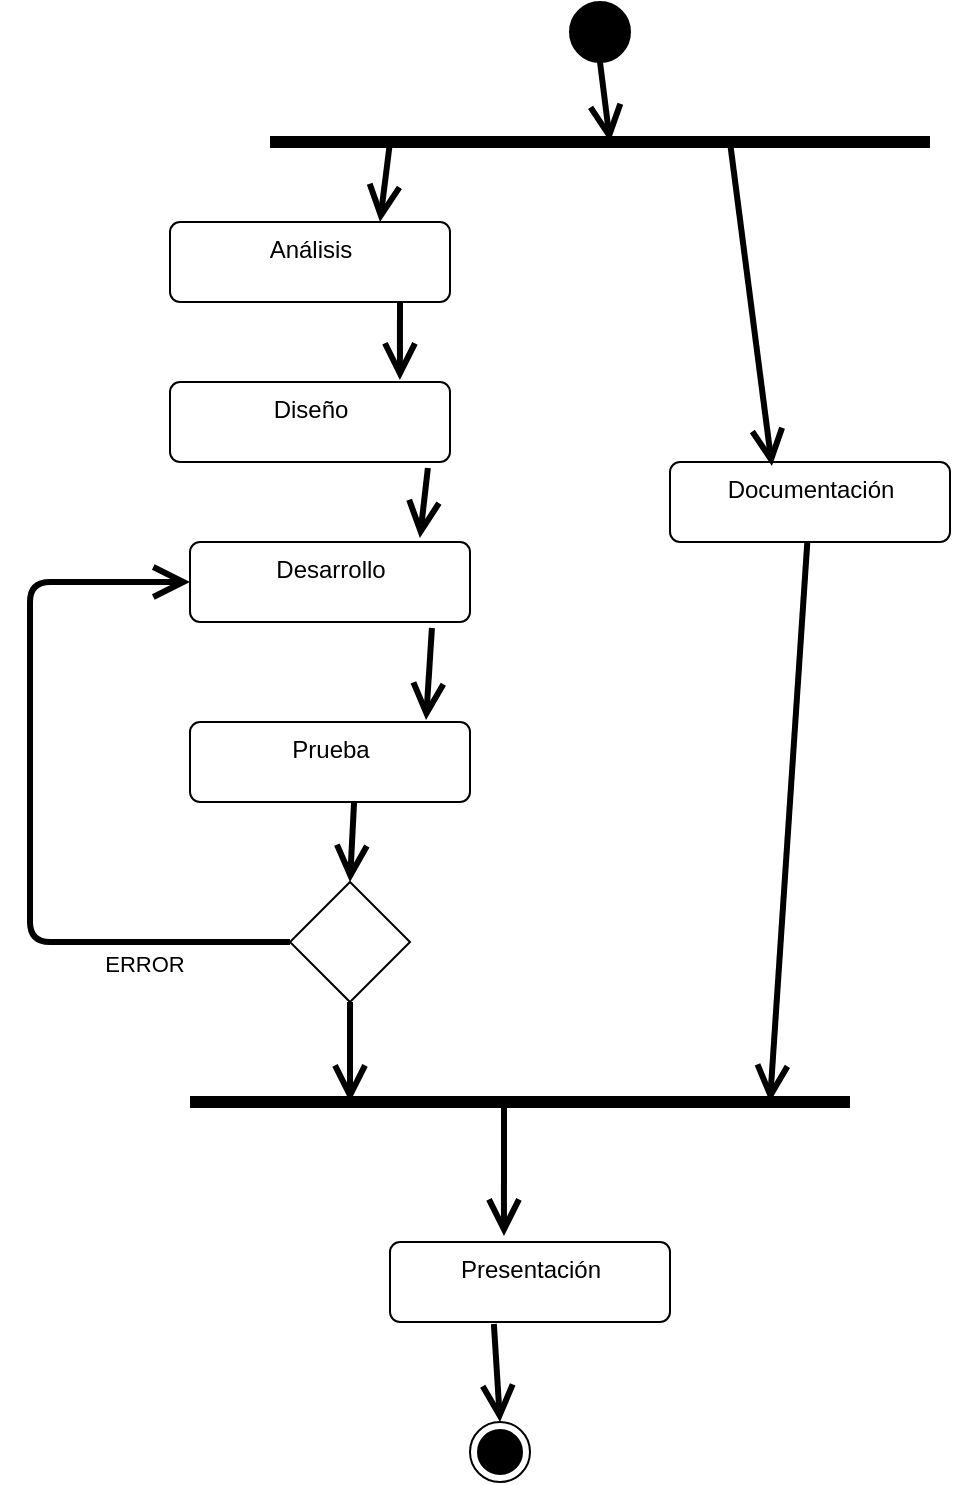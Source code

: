 <mxfile version="14.1.8" type="device"><diagram id="tZ-kIw_KRpH1ewv88-f0" name="Página-1"><mxGraphModel dx="1114" dy="706" grid="1" gridSize="10" guides="1" tooltips="1" connect="1" arrows="1" fold="1" page="1" pageScale="1" pageWidth="827" pageHeight="1169" math="0" shadow="0"><root><mxCell id="0"/><mxCell id="1" parent="0"/><mxCell id="TUGtx-b4Eu-No5Fx7ug_-1" value="Análisis" style="html=1;align=center;verticalAlign=top;rounded=1;absoluteArcSize=1;arcSize=10;dashed=0;" vertex="1" parent="1"><mxGeometry x="140" y="120" width="140" height="40" as="geometry"/></mxCell><mxCell id="TUGtx-b4Eu-No5Fx7ug_-2" value="Diseño" style="html=1;align=center;verticalAlign=top;rounded=1;absoluteArcSize=1;arcSize=10;dashed=0;" vertex="1" parent="1"><mxGeometry x="140" y="200" width="140" height="40" as="geometry"/></mxCell><mxCell id="TUGtx-b4Eu-No5Fx7ug_-3" value="Desarrollo" style="html=1;align=center;verticalAlign=top;rounded=1;absoluteArcSize=1;arcSize=10;dashed=0;" vertex="1" parent="1"><mxGeometry x="150" y="280" width="140" height="40" as="geometry"/></mxCell><mxCell id="TUGtx-b4Eu-No5Fx7ug_-4" value="Prueba" style="html=1;align=center;verticalAlign=top;rounded=1;absoluteArcSize=1;arcSize=10;dashed=0;" vertex="1" parent="1"><mxGeometry x="150" y="370" width="140" height="40" as="geometry"/></mxCell><mxCell id="TUGtx-b4Eu-No5Fx7ug_-5" value="" style="shape=ellipse;html=1;fillColor=#000000;fontSize=18;fontColor=#ffffff;" vertex="1" parent="1"><mxGeometry x="340" y="10" width="30" height="30" as="geometry"/></mxCell><mxCell id="TUGtx-b4Eu-No5Fx7ug_-6" value="Documentación" style="html=1;align=center;verticalAlign=top;rounded=1;absoluteArcSize=1;arcSize=10;dashed=0;" vertex="1" parent="1"><mxGeometry x="390" y="240" width="140" height="40" as="geometry"/></mxCell><mxCell id="TUGtx-b4Eu-No5Fx7ug_-7" value="" style="endArrow=none;html=1;strokeWidth=6;" edge="1" parent="1"><mxGeometry width="50" height="50" relative="1" as="geometry"><mxPoint x="190" y="80" as="sourcePoint"/><mxPoint x="520" y="80" as="targetPoint"/></mxGeometry></mxCell><mxCell id="TUGtx-b4Eu-No5Fx7ug_-8" value="" style="edgeStyle=none;html=1;endArrow=open;endSize=12;strokeWidth=3;verticalAlign=bottom;exitX=0.5;exitY=1;exitDx=0;exitDy=0;" edge="1" parent="1" source="TUGtx-b4Eu-No5Fx7ug_-5"><mxGeometry x="0.125" y="50" width="160" relative="1" as="geometry"><mxPoint x="300" y="260" as="sourcePoint"/><mxPoint x="360" y="80" as="targetPoint"/><mxPoint as="offset"/></mxGeometry></mxCell><mxCell id="TUGtx-b4Eu-No5Fx7ug_-9" value="" style="edgeStyle=none;html=1;endArrow=open;endSize=12;strokeWidth=3;verticalAlign=bottom;entryX=0.75;entryY=0;entryDx=0;entryDy=0;" edge="1" parent="1" target="TUGtx-b4Eu-No5Fx7ug_-1"><mxGeometry x="0.125" y="50" width="160" relative="1" as="geometry"><mxPoint x="250" y="80" as="sourcePoint"/><mxPoint x="370" y="90" as="targetPoint"/><mxPoint as="offset"/></mxGeometry></mxCell><mxCell id="TUGtx-b4Eu-No5Fx7ug_-10" value="" style="edgeStyle=none;html=1;endArrow=open;endSize=12;strokeWidth=3;verticalAlign=bottom;entryX=0.364;entryY=0.05;entryDx=0;entryDy=0;entryPerimeter=0;" edge="1" parent="1" target="TUGtx-b4Eu-No5Fx7ug_-6"><mxGeometry x="0.125" y="50" width="160" relative="1" as="geometry"><mxPoint x="420" y="80" as="sourcePoint"/><mxPoint x="380" y="100" as="targetPoint"/><mxPoint as="offset"/></mxGeometry></mxCell><mxCell id="TUGtx-b4Eu-No5Fx7ug_-11" value="" style="edgeStyle=none;html=1;endArrow=open;endSize=12;strokeWidth=3;verticalAlign=bottom;entryX=0.821;entryY=-0.025;entryDx=0;entryDy=0;entryPerimeter=0;" edge="1" parent="1" target="TUGtx-b4Eu-No5Fx7ug_-2"><mxGeometry x="0.125" y="50" width="160" relative="1" as="geometry"><mxPoint x="255" y="160" as="sourcePoint"/><mxPoint x="255" y="130" as="targetPoint"/><mxPoint as="offset"/></mxGeometry></mxCell><mxCell id="TUGtx-b4Eu-No5Fx7ug_-12" value="ERROR" style="edgeStyle=orthogonalEdgeStyle;html=1;endArrow=open;endSize=12;strokeWidth=3;verticalAlign=bottom;exitX=0;exitY=0.5;exitDx=0;exitDy=0;entryX=0;entryY=0.5;entryDx=0;entryDy=0;" edge="1" parent="1" source="TUGtx-b4Eu-No5Fx7ug_-15" target="TUGtx-b4Eu-No5Fx7ug_-3"><mxGeometry x="-0.625" y="20" width="160" relative="1" as="geometry"><mxPoint x="430" y="450" as="sourcePoint"/><mxPoint x="590" y="450" as="targetPoint"/><Array as="points"><mxPoint x="70" y="480"/><mxPoint x="70" y="300"/></Array><mxPoint as="offset"/></mxGeometry></mxCell><mxCell id="TUGtx-b4Eu-No5Fx7ug_-13" value="" style="edgeStyle=none;html=1;endArrow=open;endSize=12;strokeWidth=3;verticalAlign=bottom;entryX=0.821;entryY=-0.05;entryDx=0;entryDy=0;entryPerimeter=0;exitX=0.921;exitY=1.075;exitDx=0;exitDy=0;exitPerimeter=0;" edge="1" parent="1" source="TUGtx-b4Eu-No5Fx7ug_-2" target="TUGtx-b4Eu-No5Fx7ug_-3"><mxGeometry x="0.125" y="50" width="160" relative="1" as="geometry"><mxPoint x="265" y="170" as="sourcePoint"/><mxPoint x="264.94" y="209" as="targetPoint"/><mxPoint as="offset"/></mxGeometry></mxCell><mxCell id="TUGtx-b4Eu-No5Fx7ug_-14" value="" style="edgeStyle=none;html=1;endArrow=open;endSize=12;strokeWidth=3;verticalAlign=bottom;entryX=0.843;entryY=-0.025;entryDx=0;entryDy=0;entryPerimeter=0;exitX=0.864;exitY=1.075;exitDx=0;exitDy=0;exitPerimeter=0;" edge="1" parent="1" source="TUGtx-b4Eu-No5Fx7ug_-3" target="TUGtx-b4Eu-No5Fx7ug_-4"><mxGeometry x="0.125" y="50" width="160" relative="1" as="geometry"><mxPoint x="278.94" y="253" as="sourcePoint"/><mxPoint x="274.94" y="288" as="targetPoint"/><mxPoint as="offset"/></mxGeometry></mxCell><mxCell id="TUGtx-b4Eu-No5Fx7ug_-15" value="" style="rhombus;whiteSpace=wrap;html=1;" vertex="1" parent="1"><mxGeometry x="200" y="450" width="60" height="60" as="geometry"/></mxCell><mxCell id="TUGtx-b4Eu-No5Fx7ug_-16" value="" style="edgeStyle=none;html=1;endArrow=open;endSize=12;strokeWidth=3;verticalAlign=bottom;entryX=0.5;entryY=0;entryDx=0;entryDy=0;exitX=0.586;exitY=1;exitDx=0;exitDy=0;exitPerimeter=0;" edge="1" parent="1" source="TUGtx-b4Eu-No5Fx7ug_-4" target="TUGtx-b4Eu-No5Fx7ug_-15"><mxGeometry x="0.125" y="50" width="160" relative="1" as="geometry"><mxPoint x="280.96" y="333" as="sourcePoint"/><mxPoint x="278.02" y="379" as="targetPoint"/><mxPoint as="offset"/></mxGeometry></mxCell><mxCell id="TUGtx-b4Eu-No5Fx7ug_-18" value="Presentación" style="html=1;align=center;verticalAlign=top;rounded=1;absoluteArcSize=1;arcSize=10;dashed=0;" vertex="1" parent="1"><mxGeometry x="250" y="630" width="140" height="40" as="geometry"/></mxCell><mxCell id="TUGtx-b4Eu-No5Fx7ug_-20" value="" style="edgeStyle=none;html=1;endArrow=open;endSize=12;strokeWidth=3;verticalAlign=bottom;exitX=0.5;exitY=1;exitDx=0;exitDy=0;" edge="1" parent="1" source="TUGtx-b4Eu-No5Fx7ug_-15"><mxGeometry x="0.125" y="50" width="160" relative="1" as="geometry"><mxPoint x="280.96" y="333" as="sourcePoint"/><mxPoint x="230" y="560" as="targetPoint"/><mxPoint as="offset"/></mxGeometry></mxCell><mxCell id="TUGtx-b4Eu-No5Fx7ug_-21" value="" style="endArrow=none;html=1;strokeWidth=6;" edge="1" parent="1"><mxGeometry width="50" height="50" relative="1" as="geometry"><mxPoint x="150" y="560" as="sourcePoint"/><mxPoint x="480" y="560" as="targetPoint"/></mxGeometry></mxCell><mxCell id="TUGtx-b4Eu-No5Fx7ug_-22" value="" style="edgeStyle=none;html=1;endArrow=open;endSize=12;strokeWidth=3;verticalAlign=bottom;" edge="1" parent="1" source="TUGtx-b4Eu-No5Fx7ug_-6"><mxGeometry x="0.125" y="50" width="160" relative="1" as="geometry"><mxPoint x="280.96" y="333" as="sourcePoint"/><mxPoint x="440" y="560" as="targetPoint"/><mxPoint as="offset"/></mxGeometry></mxCell><mxCell id="TUGtx-b4Eu-No5Fx7ug_-23" value="" style="edgeStyle=none;html=1;endArrow=open;endSize=12;strokeWidth=3;verticalAlign=bottom;entryX=0.407;entryY=-0.075;entryDx=0;entryDy=0;entryPerimeter=0;" edge="1" parent="1" target="TUGtx-b4Eu-No5Fx7ug_-18"><mxGeometry x="0.125" y="50" width="160" relative="1" as="geometry"><mxPoint x="307" y="560" as="sourcePoint"/><mxPoint x="240" y="570" as="targetPoint"/><mxPoint as="offset"/></mxGeometry></mxCell><mxCell id="TUGtx-b4Eu-No5Fx7ug_-24" value="" style="ellipse;html=1;shape=endState;fillColor=#000000;strokeColor=#000000;" vertex="1" parent="1"><mxGeometry x="290" y="720" width="30" height="30" as="geometry"/></mxCell><mxCell id="TUGtx-b4Eu-No5Fx7ug_-25" value="" style="edgeStyle=none;html=1;endArrow=open;endSize=12;strokeWidth=3;verticalAlign=bottom;entryX=0.5;entryY=0;entryDx=0;entryDy=0;exitX=0.371;exitY=1.025;exitDx=0;exitDy=0;exitPerimeter=0;" edge="1" parent="1" source="TUGtx-b4Eu-No5Fx7ug_-18" target="TUGtx-b4Eu-No5Fx7ug_-24"><mxGeometry x="0.125" y="50" width="160" relative="1" as="geometry"><mxPoint x="317" y="570" as="sourcePoint"/><mxPoint x="316.98" y="637" as="targetPoint"/><mxPoint as="offset"/></mxGeometry></mxCell></root></mxGraphModel></diagram></mxfile>